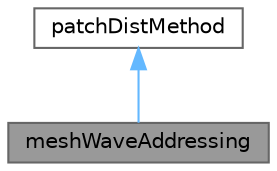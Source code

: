 digraph "meshWaveAddressing"
{
 // LATEX_PDF_SIZE
  bgcolor="transparent";
  edge [fontname=Helvetica,fontsize=10,labelfontname=Helvetica,labelfontsize=10];
  node [fontname=Helvetica,fontsize=10,shape=box,height=0.2,width=0.4];
  Node1 [id="Node000001",label="meshWaveAddressing",height=0.2,width=0.4,color="gray40", fillcolor="grey60", style="filled", fontcolor="black",tooltip="Variant of patchDistMethods::meshWave that stores nearest-wall addressing instead of directly transpo..."];
  Node2 -> Node1 [id="edge1_Node000001_Node000002",dir="back",color="steelblue1",style="solid",tooltip=" "];
  Node2 [id="Node000002",label="patchDistMethod",height=0.2,width=0.4,color="gray40", fillcolor="white", style="filled",URL="$classFoam_1_1patchDistMethod.html",tooltip="Specialisation of patchDist for wall distance calculation."];
}
